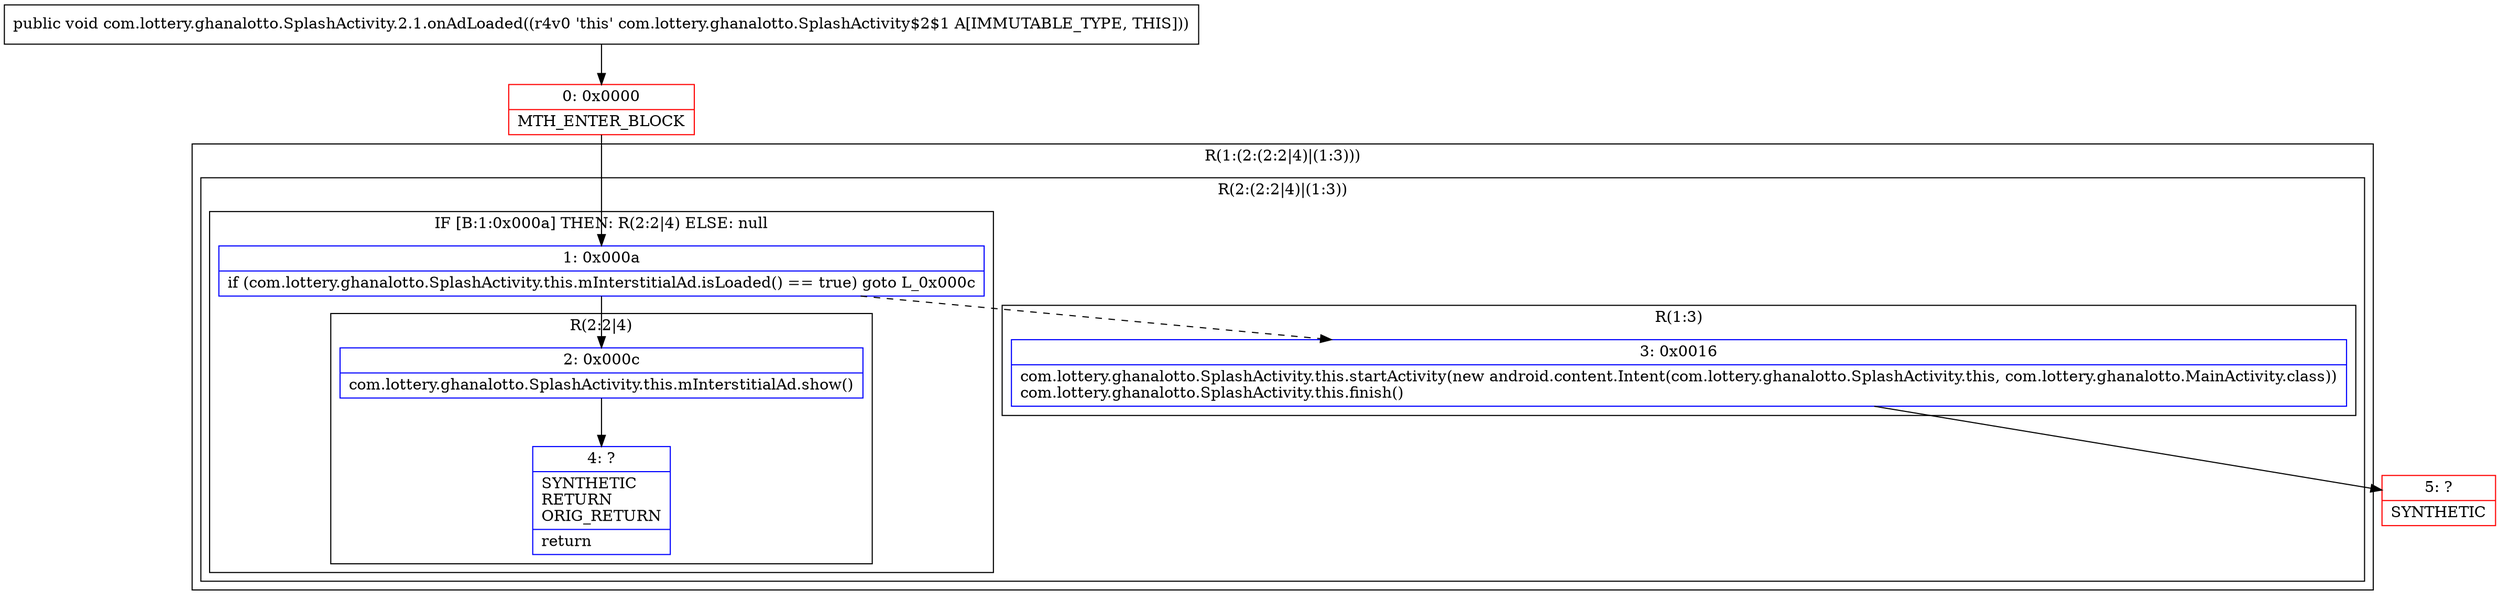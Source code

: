 digraph "CFG forcom.lottery.ghanalotto.SplashActivity.2.1.onAdLoaded()V" {
subgraph cluster_Region_2030572085 {
label = "R(1:(2:(2:2|4)|(1:3)))";
node [shape=record,color=blue];
subgraph cluster_Region_206463162 {
label = "R(2:(2:2|4)|(1:3))";
node [shape=record,color=blue];
subgraph cluster_IfRegion_156830308 {
label = "IF [B:1:0x000a] THEN: R(2:2|4) ELSE: null";
node [shape=record,color=blue];
Node_1 [shape=record,label="{1\:\ 0x000a|if (com.lottery.ghanalotto.SplashActivity.this.mInterstitialAd.isLoaded() == true) goto L_0x000c\l}"];
subgraph cluster_Region_1492802610 {
label = "R(2:2|4)";
node [shape=record,color=blue];
Node_2 [shape=record,label="{2\:\ 0x000c|com.lottery.ghanalotto.SplashActivity.this.mInterstitialAd.show()\l}"];
Node_4 [shape=record,label="{4\:\ ?|SYNTHETIC\lRETURN\lORIG_RETURN\l|return\l}"];
}
}
subgraph cluster_Region_1633313954 {
label = "R(1:3)";
node [shape=record,color=blue];
Node_3 [shape=record,label="{3\:\ 0x0016|com.lottery.ghanalotto.SplashActivity.this.startActivity(new android.content.Intent(com.lottery.ghanalotto.SplashActivity.this, com.lottery.ghanalotto.MainActivity.class))\lcom.lottery.ghanalotto.SplashActivity.this.finish()\l}"];
}
}
}
Node_0 [shape=record,color=red,label="{0\:\ 0x0000|MTH_ENTER_BLOCK\l}"];
Node_5 [shape=record,color=red,label="{5\:\ ?|SYNTHETIC\l}"];
MethodNode[shape=record,label="{public void com.lottery.ghanalotto.SplashActivity.2.1.onAdLoaded((r4v0 'this' com.lottery.ghanalotto.SplashActivity$2$1 A[IMMUTABLE_TYPE, THIS])) }"];
MethodNode -> Node_0;
Node_1 -> Node_2;
Node_1 -> Node_3[style=dashed];
Node_2 -> Node_4;
Node_3 -> Node_5;
Node_0 -> Node_1;
}

